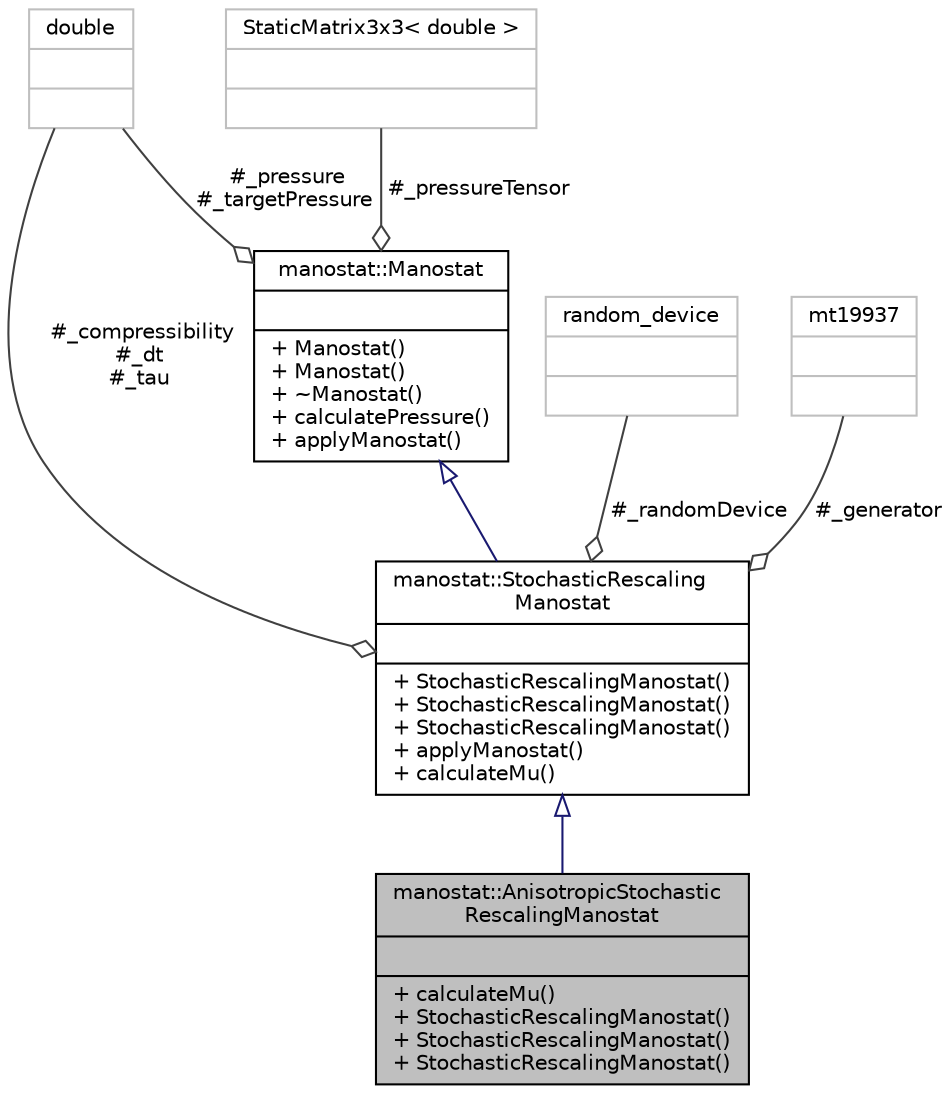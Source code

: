 digraph "manostat::AnisotropicStochasticRescalingManostat"
{
 // LATEX_PDF_SIZE
  edge [fontname="Helvetica",fontsize="10",labelfontname="Helvetica",labelfontsize="10"];
  node [fontname="Helvetica",fontsize="10",shape=record];
  Node1 [label="{manostat::AnisotropicStochastic\lRescalingManostat\n||+ calculateMu()\l+ StochasticRescalingManostat()\l+ StochasticRescalingManostat()\l+ StochasticRescalingManostat()\l}",height=0.2,width=0.4,color="black", fillcolor="grey75", style="filled", fontcolor="black",tooltip=" "];
  Node2 -> Node1 [dir="back",color="midnightblue",fontsize="10",style="solid",arrowtail="onormal",fontname="Helvetica"];
  Node2 [label="{manostat::StochasticRescaling\lManostat\n||+ StochasticRescalingManostat()\l+ StochasticRescalingManostat()\l+ StochasticRescalingManostat()\l+ applyManostat()\l+ calculateMu()\l}",height=0.2,width=0.4,color="black", fillcolor="white", style="filled",URL="$classmanostat_1_1StochasticRescalingManostat.html",tooltip=" "];
  Node3 -> Node2 [dir="back",color="midnightblue",fontsize="10",style="solid",arrowtail="onormal",fontname="Helvetica"];
  Node3 [label="{manostat::Manostat\n||+ Manostat()\l+ Manostat()\l+ ~Manostat()\l+ calculatePressure()\l+ applyManostat()\l}",height=0.2,width=0.4,color="black", fillcolor="white", style="filled",URL="$classmanostat_1_1Manostat.html",tooltip="Manostat is a base class for all manostats."];
  Node4 -> Node3 [color="grey25",fontsize="10",style="solid",label=" #_pressure\n#_targetPressure" ,arrowhead="odiamond",fontname="Helvetica"];
  Node4 [label="{double\n||}",height=0.2,width=0.4,color="grey75", fillcolor="white", style="filled",tooltip=" "];
  Node5 -> Node3 [color="grey25",fontsize="10",style="solid",label=" #_pressureTensor" ,arrowhead="odiamond",fontname="Helvetica"];
  Node5 [label="{StaticMatrix3x3\< double \>\n||}",height=0.2,width=0.4,color="grey75", fillcolor="white", style="filled",tooltip=" "];
  Node6 -> Node2 [color="grey25",fontsize="10",style="solid",label=" #_randomDevice" ,arrowhead="odiamond",fontname="Helvetica"];
  Node6 [label="{random_device\n||}",height=0.2,width=0.4,color="grey75", fillcolor="white", style="filled",tooltip=" "];
  Node4 -> Node2 [color="grey25",fontsize="10",style="solid",label=" #_compressibility\n#_dt\n#_tau" ,arrowhead="odiamond",fontname="Helvetica"];
  Node7 -> Node2 [color="grey25",fontsize="10",style="solid",label=" #_generator" ,arrowhead="odiamond",fontname="Helvetica"];
  Node7 [label="{mt19937\n||}",height=0.2,width=0.4,color="grey75", fillcolor="white", style="filled",tooltip=" "];
}
